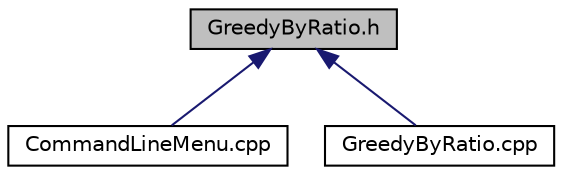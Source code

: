digraph "GreedyByRatio.h"
{
 // LATEX_PDF_SIZE
  edge [fontname="Helvetica",fontsize="10",labelfontname="Helvetica",labelfontsize="10"];
  node [fontname="Helvetica",fontsize="10",shape=record];
  Node1 [label="GreedyByRatio.h",height=0.2,width=0.4,color="black", fillcolor="grey75", style="filled", fontcolor="black",tooltip=" "];
  Node1 -> Node2 [dir="back",color="midnightblue",fontsize="10",style="solid",fontname="Helvetica"];
  Node2 [label="CommandLineMenu.cpp",height=0.2,width=0.4,color="black", fillcolor="white", style="filled",URL="$CommandLineMenu_8cpp.html",tooltip=" "];
  Node1 -> Node3 [dir="back",color="midnightblue",fontsize="10",style="solid",fontname="Helvetica"];
  Node3 [label="GreedyByRatio.cpp",height=0.2,width=0.4,color="black", fillcolor="white", style="filled",URL="$GreedyByRatio_8cpp.html",tooltip=" "];
}
